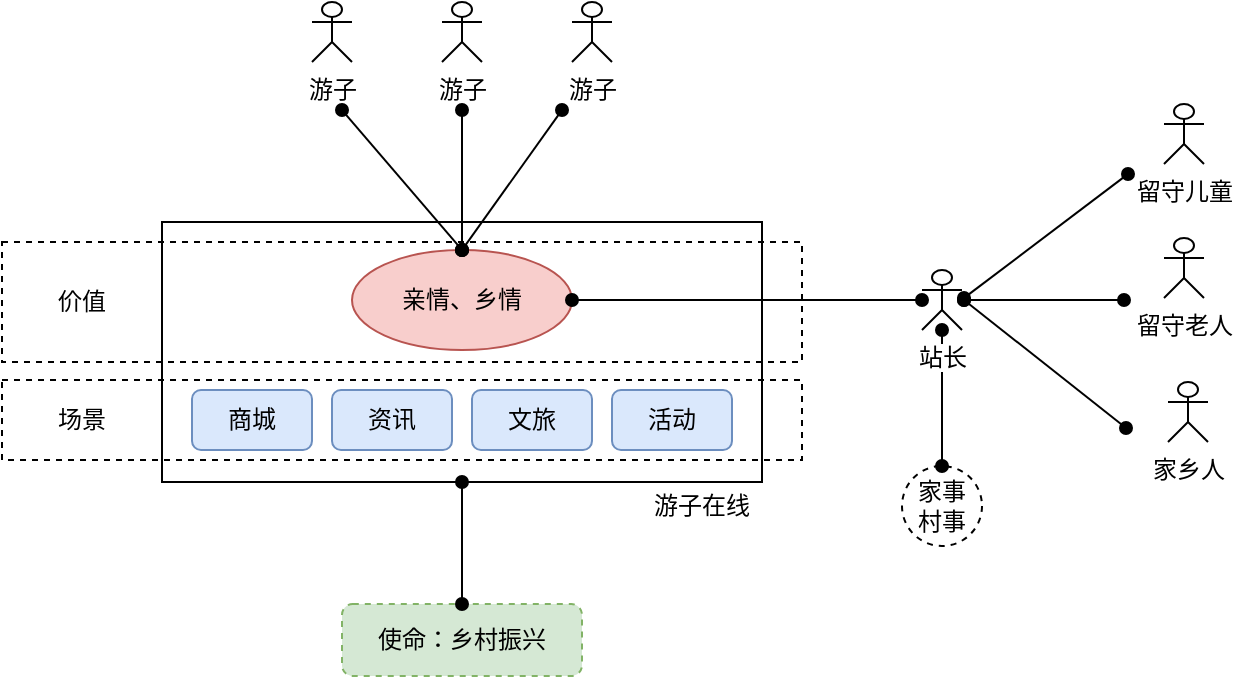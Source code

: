 <mxfile version="13.0.1" type="github">
  <diagram id="kHOsYkVyVwjFpKKAKABI" name="第 1 页">
    <mxGraphModel dx="946" dy="614" grid="0" gridSize="10" guides="1" tooltips="1" connect="1" arrows="1" fold="1" page="1" pageScale="1" pageWidth="3300" pageHeight="4681" math="0" shadow="0">
      <root>
        <mxCell id="0" />
        <mxCell id="1" parent="0" />
        <mxCell id="FkmjG-wsNh1ThxZwf8ZQ-5" value="" style="rounded=0;whiteSpace=wrap;html=1;" vertex="1" parent="1">
          <mxGeometry x="390" y="246" width="300" height="130" as="geometry" />
        </mxCell>
        <mxCell id="FkmjG-wsNh1ThxZwf8ZQ-24" value="" style="rounded=0;whiteSpace=wrap;html=1;dashed=1;fillColor=none;" vertex="1" parent="1">
          <mxGeometry x="310" y="325" width="400" height="40" as="geometry" />
        </mxCell>
        <mxCell id="FkmjG-wsNh1ThxZwf8ZQ-1" value="游子" style="shape=umlActor;verticalLabelPosition=bottom;labelBackgroundColor=#ffffff;verticalAlign=top;html=1;outlineConnect=0;" vertex="1" parent="1">
          <mxGeometry x="465" y="136" width="20" height="30" as="geometry" />
        </mxCell>
        <mxCell id="FkmjG-wsNh1ThxZwf8ZQ-3" value="游子" style="shape=umlActor;verticalLabelPosition=bottom;labelBackgroundColor=#ffffff;verticalAlign=top;html=1;outlineConnect=0;" vertex="1" parent="1">
          <mxGeometry x="530" y="136" width="20" height="30" as="geometry" />
        </mxCell>
        <mxCell id="FkmjG-wsNh1ThxZwf8ZQ-4" value="游子" style="shape=umlActor;verticalLabelPosition=bottom;labelBackgroundColor=#ffffff;verticalAlign=top;html=1;outlineConnect=0;" vertex="1" parent="1">
          <mxGeometry x="595" y="136" width="20" height="30" as="geometry" />
        </mxCell>
        <mxCell id="FkmjG-wsNh1ThxZwf8ZQ-6" value="亲情、乡情" style="ellipse;whiteSpace=wrap;html=1;fillColor=#f8cecc;strokeColor=#b85450;" vertex="1" parent="1">
          <mxGeometry x="485" y="260" width="110" height="50" as="geometry" />
        </mxCell>
        <mxCell id="FkmjG-wsNh1ThxZwf8ZQ-8" style="rounded=0;orthogonalLoop=1;jettySize=auto;html=1;endArrow=oval;endFill=1;startArrow=oval;startFill=1;exitX=0.5;exitY=0;exitDx=0;exitDy=0;" edge="1" parent="1" source="FkmjG-wsNh1ThxZwf8ZQ-6">
          <mxGeometry relative="1" as="geometry">
            <mxPoint x="480" y="190" as="targetPoint" />
          </mxGeometry>
        </mxCell>
        <mxCell id="FkmjG-wsNh1ThxZwf8ZQ-9" style="rounded=0;orthogonalLoop=1;jettySize=auto;html=1;endArrow=oval;endFill=1;startArrow=oval;startFill=1;exitX=0.5;exitY=0;exitDx=0;exitDy=0;" edge="1" parent="1" source="FkmjG-wsNh1ThxZwf8ZQ-6">
          <mxGeometry relative="1" as="geometry">
            <mxPoint x="540" y="190" as="targetPoint" />
            <mxPoint x="516.423" y="271.469" as="sourcePoint" />
          </mxGeometry>
        </mxCell>
        <mxCell id="FkmjG-wsNh1ThxZwf8ZQ-10" style="rounded=0;orthogonalLoop=1;jettySize=auto;html=1;endArrow=oval;endFill=1;startArrow=oval;startFill=1;" edge="1" parent="1">
          <mxGeometry relative="1" as="geometry">
            <mxPoint x="590" y="190" as="targetPoint" />
            <mxPoint x="540" y="260" as="sourcePoint" />
          </mxGeometry>
        </mxCell>
        <mxCell id="FkmjG-wsNh1ThxZwf8ZQ-11" value="商城" style="rounded=1;whiteSpace=wrap;html=1;fillColor=#dae8fc;strokeColor=#6c8ebf;" vertex="1" parent="1">
          <mxGeometry x="405" y="330" width="60" height="30" as="geometry" />
        </mxCell>
        <mxCell id="FkmjG-wsNh1ThxZwf8ZQ-12" value="资讯" style="rounded=1;whiteSpace=wrap;html=1;fillColor=#dae8fc;strokeColor=#6c8ebf;" vertex="1" parent="1">
          <mxGeometry x="475" y="330" width="60" height="30" as="geometry" />
        </mxCell>
        <mxCell id="FkmjG-wsNh1ThxZwf8ZQ-13" value="文旅" style="rounded=1;whiteSpace=wrap;html=1;fillColor=#dae8fc;strokeColor=#6c8ebf;" vertex="1" parent="1">
          <mxGeometry x="545" y="330" width="60" height="30" as="geometry" />
        </mxCell>
        <mxCell id="FkmjG-wsNh1ThxZwf8ZQ-14" value="活动" style="rounded=1;whiteSpace=wrap;html=1;fillColor=#dae8fc;strokeColor=#6c8ebf;" vertex="1" parent="1">
          <mxGeometry x="615" y="330" width="60" height="30" as="geometry" />
        </mxCell>
        <mxCell id="FkmjG-wsNh1ThxZwf8ZQ-23" style="edgeStyle=none;rounded=0;orthogonalLoop=1;jettySize=auto;html=1;entryX=1;entryY=0.5;entryDx=0;entryDy=0;startArrow=oval;startFill=1;endArrow=oval;endFill=1;" edge="1" parent="1" target="FkmjG-wsNh1ThxZwf8ZQ-6">
          <mxGeometry relative="1" as="geometry">
            <mxPoint x="770" y="285" as="sourcePoint" />
          </mxGeometry>
        </mxCell>
        <mxCell id="FkmjG-wsNh1ThxZwf8ZQ-40" value="" style="edgeStyle=none;rounded=0;orthogonalLoop=1;jettySize=auto;html=1;startArrow=oval;startFill=1;endArrow=oval;endFill=1;" edge="1" parent="1" source="FkmjG-wsNh1ThxZwf8ZQ-20" target="FkmjG-wsNh1ThxZwf8ZQ-39">
          <mxGeometry relative="1" as="geometry" />
        </mxCell>
        <mxCell id="FkmjG-wsNh1ThxZwf8ZQ-20" value="站长" style="shape=umlActor;verticalLabelPosition=bottom;labelBackgroundColor=#ffffff;verticalAlign=top;html=1;outlineConnect=0;" vertex="1" parent="1">
          <mxGeometry x="770" y="270" width="20" height="30" as="geometry" />
        </mxCell>
        <mxCell id="FkmjG-wsNh1ThxZwf8ZQ-25" value="场景" style="text;html=1;strokeColor=none;fillColor=none;align=center;verticalAlign=middle;whiteSpace=wrap;rounded=0;dashed=1;" vertex="1" parent="1">
          <mxGeometry x="330" y="335" width="40" height="20" as="geometry" />
        </mxCell>
        <mxCell id="FkmjG-wsNh1ThxZwf8ZQ-26" value="" style="rounded=0;whiteSpace=wrap;html=1;dashed=1;fillColor=none;" vertex="1" parent="1">
          <mxGeometry x="310" y="256" width="400" height="60" as="geometry" />
        </mxCell>
        <mxCell id="FkmjG-wsNh1ThxZwf8ZQ-27" value="价值" style="text;html=1;strokeColor=none;fillColor=none;align=center;verticalAlign=middle;whiteSpace=wrap;rounded=0;dashed=1;" vertex="1" parent="1">
          <mxGeometry x="330" y="276" width="40" height="20" as="geometry" />
        </mxCell>
        <mxCell id="FkmjG-wsNh1ThxZwf8ZQ-28" value="游子在线" style="text;html=1;strokeColor=none;fillColor=none;align=center;verticalAlign=middle;whiteSpace=wrap;rounded=0;dashed=1;" vertex="1" parent="1">
          <mxGeometry x="626" y="378" width="68" height="20" as="geometry" />
        </mxCell>
        <mxCell id="FkmjG-wsNh1ThxZwf8ZQ-29" value="使命：乡村振兴" style="rounded=1;whiteSpace=wrap;html=1;dashed=1;fillColor=#d5e8d4;strokeColor=#82b366;" vertex="1" parent="1">
          <mxGeometry x="480" y="437" width="120" height="36" as="geometry" />
        </mxCell>
        <mxCell id="FkmjG-wsNh1ThxZwf8ZQ-19" style="edgeStyle=none;rounded=0;orthogonalLoop=1;jettySize=auto;html=1;exitX=0.5;exitY=1;exitDx=0;exitDy=0;entryX=0.5;entryY=0;entryDx=0;entryDy=0;startArrow=oval;startFill=1;endArrow=oval;endFill=1;" edge="1" parent="1" source="FkmjG-wsNh1ThxZwf8ZQ-5" target="FkmjG-wsNh1ThxZwf8ZQ-29">
          <mxGeometry relative="1" as="geometry">
            <mxPoint x="501.5" y="430" as="targetPoint" />
          </mxGeometry>
        </mxCell>
        <mxCell id="FkmjG-wsNh1ThxZwf8ZQ-31" value="留守儿童" style="shape=umlActor;verticalLabelPosition=bottom;labelBackgroundColor=#ffffff;verticalAlign=top;html=1;outlineConnect=0;" vertex="1" parent="1">
          <mxGeometry x="891" y="187" width="20" height="30" as="geometry" />
        </mxCell>
        <mxCell id="FkmjG-wsNh1ThxZwf8ZQ-32" value="留守老人" style="shape=umlActor;verticalLabelPosition=bottom;labelBackgroundColor=#ffffff;verticalAlign=top;html=1;outlineConnect=0;" vertex="1" parent="1">
          <mxGeometry x="891" y="254" width="20" height="30" as="geometry" />
        </mxCell>
        <mxCell id="FkmjG-wsNh1ThxZwf8ZQ-35" value="家乡人" style="shape=umlActor;verticalLabelPosition=bottom;labelBackgroundColor=#ffffff;verticalAlign=top;html=1;outlineConnect=0;" vertex="1" parent="1">
          <mxGeometry x="893" y="326" width="20" height="30" as="geometry" />
        </mxCell>
        <mxCell id="FkmjG-wsNh1ThxZwf8ZQ-36" style="rounded=0;orthogonalLoop=1;jettySize=auto;html=1;endArrow=oval;endFill=1;startArrow=oval;startFill=1;exitX=1;exitY=0.333;exitDx=0;exitDy=0;exitPerimeter=0;" edge="1" parent="1">
          <mxGeometry relative="1" as="geometry">
            <mxPoint x="873" y="222" as="targetPoint" />
            <mxPoint x="791" y="284" as="sourcePoint" />
          </mxGeometry>
        </mxCell>
        <mxCell id="FkmjG-wsNh1ThxZwf8ZQ-37" style="rounded=0;orthogonalLoop=1;jettySize=auto;html=1;endArrow=oval;endFill=1;startArrow=oval;startFill=1;" edge="1" parent="1">
          <mxGeometry relative="1" as="geometry">
            <mxPoint x="871" y="285" as="targetPoint" />
            <mxPoint x="791" y="285" as="sourcePoint" />
          </mxGeometry>
        </mxCell>
        <mxCell id="FkmjG-wsNh1ThxZwf8ZQ-38" style="rounded=0;orthogonalLoop=1;jettySize=auto;html=1;endArrow=oval;endFill=1;startArrow=oval;startFill=1;" edge="1" parent="1">
          <mxGeometry relative="1" as="geometry">
            <mxPoint x="872" y="349" as="targetPoint" />
            <mxPoint x="791" y="285" as="sourcePoint" />
          </mxGeometry>
        </mxCell>
        <mxCell id="FkmjG-wsNh1ThxZwf8ZQ-39" value="家事&lt;br&gt;村事" style="ellipse;whiteSpace=wrap;html=1;aspect=fixed;dashed=1;fillColor=none;" vertex="1" parent="1">
          <mxGeometry x="760" y="368" width="40" height="40" as="geometry" />
        </mxCell>
      </root>
    </mxGraphModel>
  </diagram>
</mxfile>
